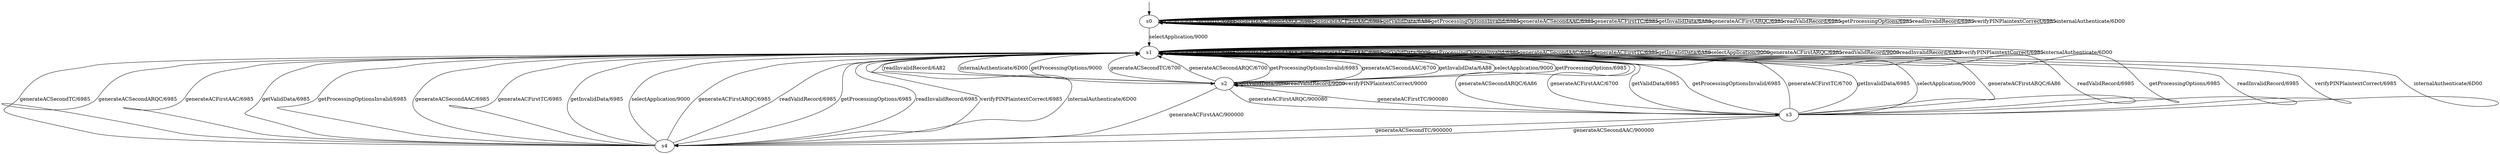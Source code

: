digraph G {
s0 [label="s0"];
s0 -> s0[label="generateACSecondTC/6985"];
s0 -> s0[label="generateACSecondARQC/6985"];
s0 -> s0[label="generateACFirstAAC/6985"];
s0 -> s0[label="getValidData/6A88"];
s0 -> s0[label="getProcessingOptionsInvalid/6985"];
s0 -> s0[label="generateACSecondAAC/6985"];
s0 -> s0[label="generateACFirstTC/6985"];
s0 -> s0[label="getInvalidData/6A88"];
s0 -> s1[label="selectApplication/9000"];
s0 -> s0[label="generateACFirstARQC/6985"];
s0 -> s0[label="readValidRecord/6985"];
s0 -> s0[label="getProcessingOptions/6985"];
s0 -> s0[label="readInvalidRecord/6985"];
s0 -> s0[label="verifyPINPlaintextCorrect/6985"];
s0 -> s0[label="internalAuthenticate/6D00"];
s1 [label="s1"];
s1 -> s1[label="generateACSecondTC/6985"];
s1 -> s1[label="generateACSecondARQC/6985"];
s1 -> s1[label="generateACFirstAAC/6985"];
s1 -> s1[label="getValidData/9000"];
s1 -> s1[label="getProcessingOptionsInvalid/6985"];
s1 -> s1[label="generateACSecondAAC/6985"];
s1 -> s1[label="generateACFirstTC/6985"];
s1 -> s1[label="getInvalidData/6A88"];
s1 -> s1[label="selectApplication/9000"];
s1 -> s1[label="generateACFirstARQC/6985"];
s1 -> s1[label="readValidRecord/9000"];
s1 -> s2[label="getProcessingOptions/9000"];
s1 -> s1[label="readInvalidRecord/6A82"];
s1 -> s1[label="verifyPINPlaintextCorrect/6985"];
s1 -> s1[label="internalAuthenticate/6D00"];
s2 [label="s2"];
s2 -> s1[label="generateACSecondTC/6700"];
s2 -> s1[label="generateACSecondARQC/6700"];
s2 -> s4[label="generateACFirstAAC/900000"];
s2 -> s2[label="getValidData/9000"];
s2 -> s1[label="getProcessingOptionsInvalid/6985"];
s2 -> s1[label="generateACSecondAAC/6700"];
s2 -> s3[label="generateACFirstTC/900080"];
s2 -> s1[label="getInvalidData/6A88"];
s2 -> s1[label="selectApplication/9000"];
s2 -> s3[label="generateACFirstARQC/900080"];
s2 -> s2[label="readValidRecord/9000"];
s2 -> s1[label="getProcessingOptions/6985"];
s2 -> s1[label="readInvalidRecord/6A82"];
s2 -> s2[label="verifyPINPlaintextCorrect/9000"];
s2 -> s1[label="internalAuthenticate/6D00"];
s3 [label="s3"];
s3 -> s4[label="generateACSecondTC/900000"];
s3 -> s1[label="generateACSecondARQC/6A86"];
s3 -> s1[label="generateACFirstAAC/6700"];
s3 -> s1[label="getValidData/6985"];
s3 -> s1[label="getProcessingOptionsInvalid/6985"];
s3 -> s4[label="generateACSecondAAC/900000"];
s3 -> s1[label="generateACFirstTC/6700"];
s3 -> s1[label="getInvalidData/6985"];
s3 -> s1[label="selectApplication/9000"];
s3 -> s1[label="generateACFirstARQC/6A86"];
s3 -> s1[label="readValidRecord/6985"];
s3 -> s1[label="getProcessingOptions/6985"];
s3 -> s1[label="readInvalidRecord/6985"];
s3 -> s1[label="verifyPINPlaintextCorrect/6985"];
s3 -> s1[label="internalAuthenticate/6D00"];
s4 [label="s4"];
s4 -> s1[label="generateACSecondTC/6985"];
s4 -> s1[label="generateACSecondARQC/6985"];
s4 -> s1[label="generateACFirstAAC/6985"];
s4 -> s1[label="getValidData/6985"];
s4 -> s1[label="getProcessingOptionsInvalid/6985"];
s4 -> s1[label="generateACSecondAAC/6985"];
s4 -> s1[label="generateACFirstTC/6985"];
s4 -> s1[label="getInvalidData/6985"];
s4 -> s1[label="selectApplication/9000"];
s4 -> s1[label="generateACFirstARQC/6985"];
s4 -> s1[label="readValidRecord/6985"];
s4 -> s1[label="getProcessingOptions/6985"];
s4 -> s1[label="readInvalidRecord/6985"];
s4 -> s1[label="verifyPINPlaintextCorrect/6985"];
s4 -> s1[label="internalAuthenticate/6D00"];
__start0 [label="" shape="none" width="0" height="0"];
__start0 -> s0;
}
